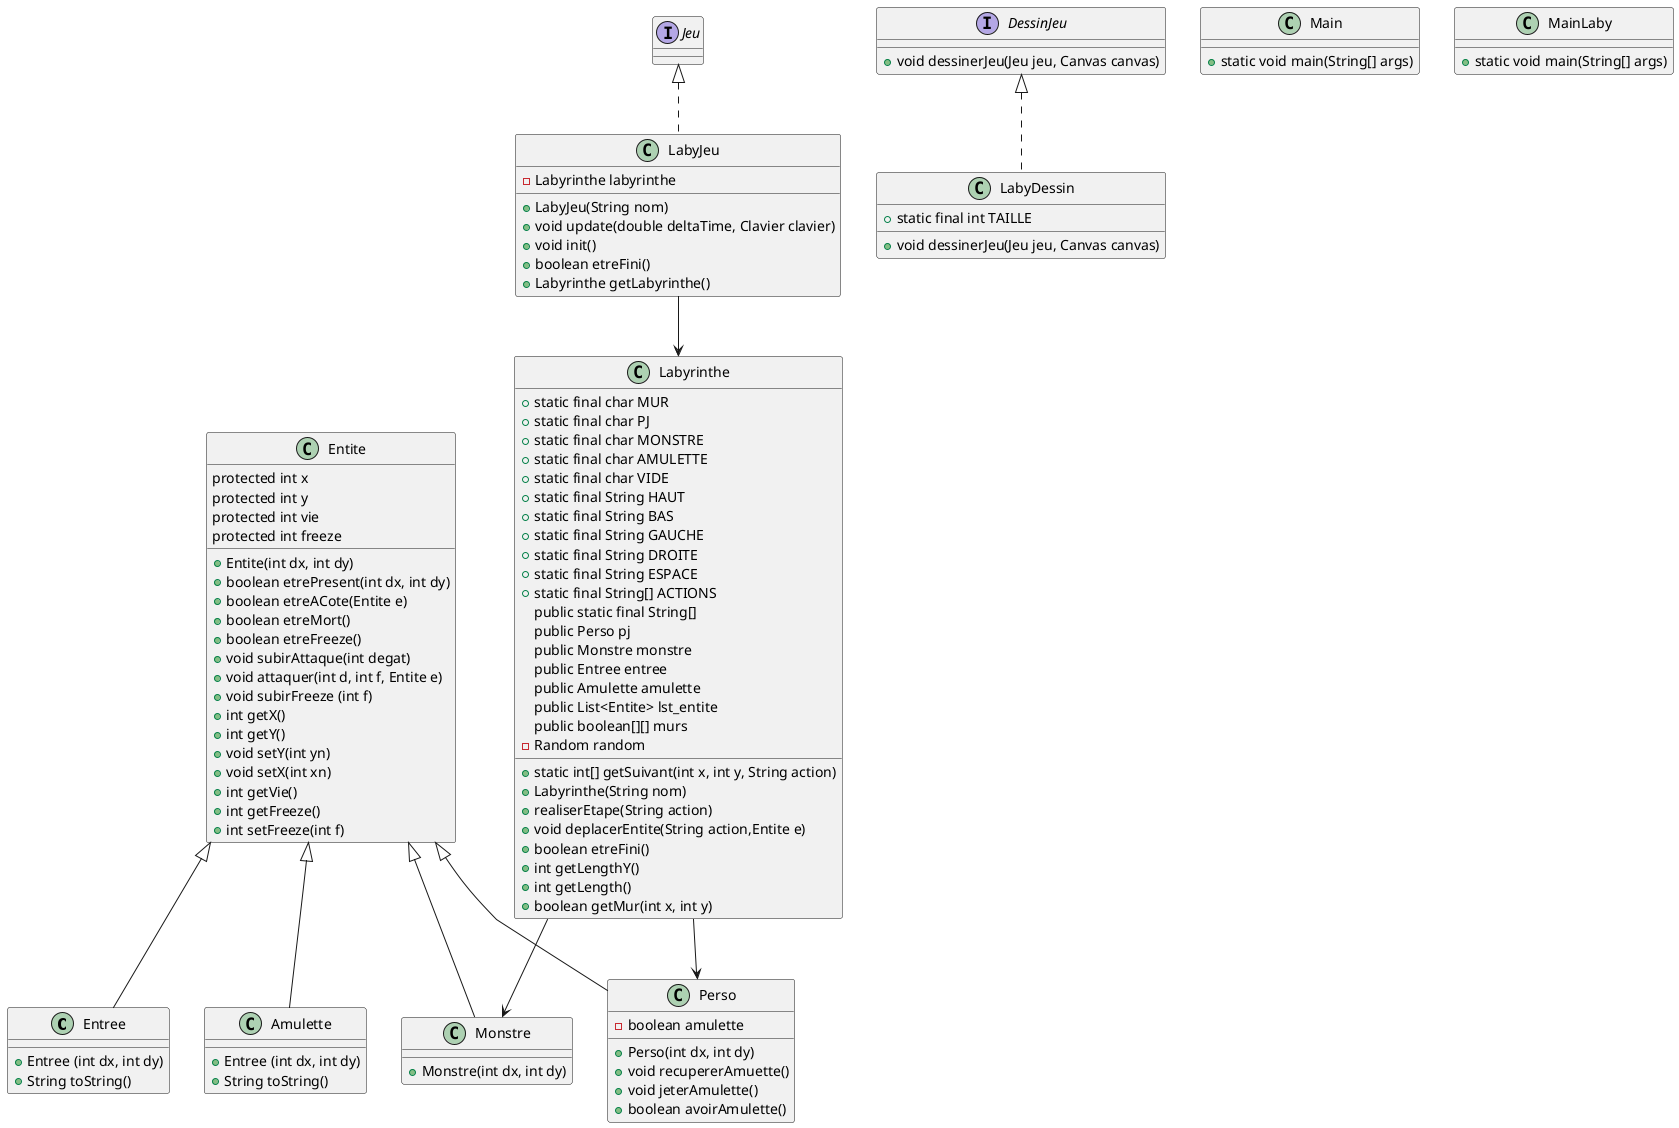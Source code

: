 @startuml


class Entree {
    +Entree (int dx, int dy)
    +String toString()
}


class Entite {
    protected int x
    protected int y
    protected int vie
    protected int freeze
    + Entite(int dx, int dy)
    + boolean etrePresent(int dx, int dy)
    + boolean etreACote(Entite e)
    + boolean etreMort()
    + boolean etreFreeze()
    + void subirAttaque(int degat)
    + void attaquer(int d, int f, Entite e)
    + void subirFreeze (int f)
    + int getX()
    + int getY()
    + void setY(int yn)
    + void setX(int xn)
    + int getVie()
    + int getFreeze()
    + int setFreeze(int f)
}

class LabyDessin implements DessinJeu {
    + static final int TAILLE
    + void dessinerJeu(Jeu jeu, Canvas canvas)
}

class LabyJeu implements Jeu {
    - Labyrinthe labyrinthe
    + LabyJeu(String nom)
    + void update(double deltaTime, Clavier clavier)
    + void init()
    + boolean etreFini()
    + Labyrinthe getLabyrinthe()
}

class Main {
    + static void main(String[] args)
}

class Labyrinthe {
    + static final char MUR
    + static final char PJ
    + static final char MONSTRE
    + static final char AMULETTE
    + static final char VIDE
    + static final String HAUT
    + static final String BAS
    + static final String GAUCHE
    + static final String DROITE
    + static final String ESPACE
    + static final String[] ACTIONS
    public static final String[]
    public Perso pj
    public Monstre monstre
    public Entree entree
    public Amulette amulette
    public List<Entite> lst_entite
    public boolean[][] murs
    - Random random
    + static int[] getSuivant(int x, int y, String action)
    + Labyrinthe(String nom)
    + realiserEtape(String action)
    + void deplacerEntite(String action,Entite e)
    + boolean etreFini()
    + int getLengthY()
    + int getLength()
    + boolean getMur(int x, int y)
}

class MainLaby {
    + static void main(String[] args)
}

class Monstre {
    + Monstre(int dx, int dy)
}

class Perso {
    -boolean amulette
    + Perso(int dx, int dy)
    +void recupererAmuette()
    +void jeterAmulette()
    +boolean avoirAmulette()
}

'class Clavier {
'    public boolean haut
'    public boolean bas
'    public boolean gauche
'    public boolean droite
'    public boolean espace
'    public boolean hautAppuye
'    public boolean basAppuye
'    public boolean gaucheAppuye
'    public boolean droiteAppuye
'    public boolean espaceAppuye
'    + void appuyerTouche(KeyEvent event)
'    + void relacherTouche(KeyEvent event)
'}

interface DessinJeu {
    + void dessinerJeu(Jeu jeu, Canvas canvas)
}

'class FrameStats {
'    private long frameCount
'    private double meanFrameInterval
'    private final ReadOnlyStringWrapper text
'    + long getFrameCount()
'    + double getMeanFrameInterval()
'    + void addFrame(long frameDurationNanos)
'    + String getText()
'    + ReadOnlyStringProperty textProperty()
'    + String toString()
'}

'interface Jeu {
'    + void update(double secondes, Clavier clavier)
'    + void init()
'    + boolean etreFini()
'}

'class MoteurJeu {
'    private static double FPS
'    private static double dureeFPS
'    private static double WIDTH
'    private static double HEIGHT
'    private final FrameStats frameStats
'    private static Jeu jeu
'    private static DessinJeu dessin
'    Clavier controle
'    + static void launch(Jeu jeu, DessinJeu dessin)
'    + static void setFPS(int FPSSouhaitees)
'    + static void setTaille(double width, double height)
'    + void start(Stage primaryStage)
'    - void startAnimation(Canvas canvas)
'}

class Amulette{
 +Entree (int dx, int dy)
 +String toString()

}

Entite <|-- Monstre
Entite <|-- Perso
Entite <|-- Entree
Entite <|-- Amulette
LabyJeu --> Labyrinthe
Labyrinthe --> Perso
Labyrinthe --> Monstre
'DessinJeu <|.. LabyDessin
'Jeu <|.. LabyJeu
'LabyJeu --> Clavier
'MoteurJeu --> FrameStats
'MoteurJeu --> Clavier
'MoteurJeu --> Jeu
'MoteurJeu --> DessinJeu

@enduml
